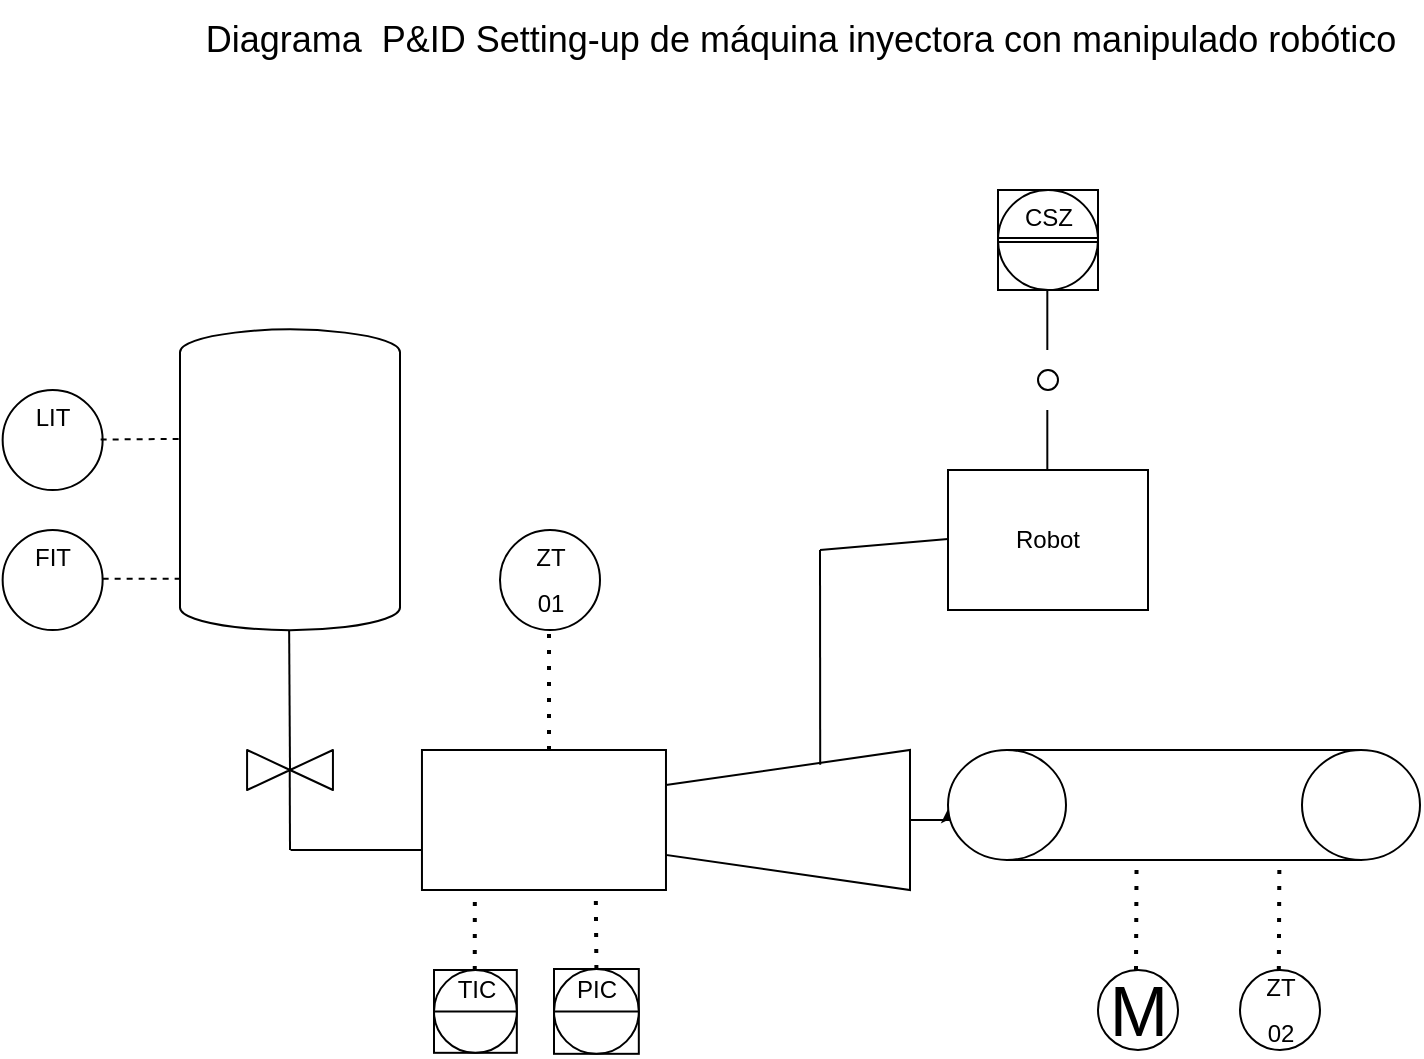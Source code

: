 <mxfile version="26.0.16">
  <diagram name="Página-1" id="q8SKzNPWV4bkfpQTNLu1">
    <mxGraphModel dx="1224" dy="535" grid="1" gridSize="10" guides="1" tooltips="1" connect="1" arrows="1" fold="1" page="1" pageScale="1" pageWidth="827" pageHeight="1169" math="0" shadow="0">
      <root>
        <mxCell id="0" />
        <mxCell id="1" parent="0" />
        <mxCell id="_8FohPMxgssoRO5vBX9Z-1" value="Robot" style="rounded=0;whiteSpace=wrap;html=1;" vertex="1" parent="1">
          <mxGeometry x="487" y="240" width="100" height="70" as="geometry" />
        </mxCell>
        <mxCell id="_8FohPMxgssoRO5vBX9Z-2" value="&lt;table cellpadding=&quot;4&quot; cellspacing=&quot;0&quot; border=&quot;0&quot; style=&quot;font-size:1em;width:100%;height:100%;&quot;&gt;&lt;tbody&gt;&lt;tr&gt;&lt;td&gt;CSZ&lt;/td&gt;&lt;/tr&gt;&lt;tr&gt;&lt;td&gt;&lt;br&gt;&lt;/td&gt;&lt;/tr&gt;&lt;/tbody&gt;&lt;/table&gt; " style="html=1;outlineConnect=0;align=center;dashed=0;aspect=fixed;shape=mxgraph.pid2inst.sharedCont;mounting=local" vertex="1" parent="1">
          <mxGeometry x="512" y="100" width="50" height="50" as="geometry" />
        </mxCell>
        <mxCell id="_8FohPMxgssoRO5vBX9Z-3" value="" style="endArrow=none;html=1;rounded=0;" edge="1" parent="1">
          <mxGeometry width="50" height="50" relative="1" as="geometry">
            <mxPoint x="536.66" y="180" as="sourcePoint" />
            <mxPoint x="536.66" y="150" as="targetPoint" />
          </mxGeometry>
        </mxCell>
        <mxCell id="_8FohPMxgssoRO5vBX9Z-4" value="" style="ellipse;whiteSpace=wrap;html=1;aspect=fixed;" vertex="1" parent="1">
          <mxGeometry x="532" y="190" width="10" height="10" as="geometry" />
        </mxCell>
        <mxCell id="_8FohPMxgssoRO5vBX9Z-7" value="" style="endArrow=none;html=1;rounded=0;" edge="1" parent="1">
          <mxGeometry width="50" height="50" relative="1" as="geometry">
            <mxPoint x="536.66" y="240" as="sourcePoint" />
            <mxPoint x="536.66" y="210" as="targetPoint" />
          </mxGeometry>
        </mxCell>
        <mxCell id="_8FohPMxgssoRO5vBX9Z-216" style="edgeStyle=orthogonalEdgeStyle;rounded=0;orthogonalLoop=1;jettySize=auto;html=1;exitX=1;exitY=0.5;exitDx=0;exitDy=0;exitPerimeter=0;" edge="1" parent="1" source="_8FohPMxgssoRO5vBX9Z-8" target="_8FohPMxgssoRO5vBX9Z-206">
          <mxGeometry relative="1" as="geometry" />
        </mxCell>
        <mxCell id="_8FohPMxgssoRO5vBX9Z-8" value="" style="verticalLabelPosition=bottom;align=center;dashed=0;html=1;verticalAlign=top;shape=mxgraph.pid.fittings.injector;" vertex="1" parent="1">
          <mxGeometry x="223.98" y="380" width="244.02" height="70" as="geometry" />
        </mxCell>
        <mxCell id="_8FohPMxgssoRO5vBX9Z-9" value="&lt;table cellpadding=&quot;4&quot; cellspacing=&quot;0&quot; border=&quot;0&quot; style=&quot;font-size:1em;width:100%;height:100%;&quot;&gt;&lt;tbody&gt;&lt;tr&gt;&lt;td&gt;ZT&lt;/td&gt;&lt;/tr&gt;&lt;tr&gt;&lt;td&gt;01&lt;/td&gt;&lt;/tr&gt;&lt;/tbody&gt;&lt;/table&gt; " style="html=1;outlineConnect=0;align=center;dashed=0;aspect=fixed;shape=mxgraph.pid2inst.discInst;mounting=field" vertex="1" parent="1">
          <mxGeometry x="263" y="270" width="50" height="50" as="geometry" />
        </mxCell>
        <mxCell id="_8FohPMxgssoRO5vBX9Z-10" value="" style="endArrow=none;dashed=1;html=1;dashPattern=1 3;strokeWidth=2;rounded=0;" edge="1" parent="1">
          <mxGeometry width="50" height="50" relative="1" as="geometry">
            <mxPoint x="287.5" y="380" as="sourcePoint" />
            <mxPoint x="287.5" y="320" as="targetPoint" />
          </mxGeometry>
        </mxCell>
        <mxCell id="_8FohPMxgssoRO5vBX9Z-206" value="" style="verticalLabelPosition=bottom;outlineConnect=0;align=center;dashed=0;html=1;verticalAlign=top;shape=mxgraph.pid.misc.conveyor_(belt);" vertex="1" parent="1">
          <mxGeometry x="487" y="380" width="236" height="55" as="geometry" />
        </mxCell>
        <mxCell id="_8FohPMxgssoRO5vBX9Z-207" value="" style="endArrow=none;html=1;rounded=0;" edge="1" parent="1">
          <mxGeometry width="50" height="50" relative="1" as="geometry">
            <mxPoint x="423" y="280" as="sourcePoint" />
            <mxPoint x="487" y="274.5" as="targetPoint" />
          </mxGeometry>
        </mxCell>
        <mxCell id="_8FohPMxgssoRO5vBX9Z-208" value="" style="endArrow=none;html=1;rounded=0;exitX=0.816;exitY=0.106;exitDx=0;exitDy=0;exitPerimeter=0;" edge="1" parent="1" source="_8FohPMxgssoRO5vBX9Z-8">
          <mxGeometry width="50" height="50" relative="1" as="geometry">
            <mxPoint x="423" y="360" as="sourcePoint" />
            <mxPoint x="423" y="280" as="targetPoint" />
          </mxGeometry>
        </mxCell>
        <mxCell id="_8FohPMxgssoRO5vBX9Z-210" value="M" style="verticalLabelPosition=middle;shadow=0;dashed=0;align=center;html=1;verticalAlign=middle;strokeWidth=1;shape=ellipse;aspect=fixed;fontSize=35;" vertex="1" parent="1">
          <mxGeometry x="562" y="490" width="40" height="40" as="geometry" />
        </mxCell>
        <mxCell id="_8FohPMxgssoRO5vBX9Z-211" value="" style="endArrow=none;dashed=1;html=1;dashPattern=1 3;strokeWidth=2;rounded=0;" edge="1" parent="1">
          <mxGeometry width="50" height="50" relative="1" as="geometry">
            <mxPoint x="581" y="490" as="sourcePoint" />
            <mxPoint x="581.29" y="435" as="targetPoint" />
          </mxGeometry>
        </mxCell>
        <mxCell id="_8FohPMxgssoRO5vBX9Z-212" value="&lt;table cellpadding=&quot;4&quot; cellspacing=&quot;0&quot; border=&quot;0&quot; style=&quot;font-size:1em;width:100%;height:100%;&quot;&gt;&lt;tbody&gt;&lt;tr&gt;&lt;td&gt;ZT&lt;/td&gt;&lt;/tr&gt;&lt;tr&gt;&lt;td&gt;02&lt;/td&gt;&lt;/tr&gt;&lt;/tbody&gt;&lt;/table&gt; " style="html=1;outlineConnect=0;align=center;dashed=0;aspect=fixed;shape=mxgraph.pid2inst.discInst;mounting=field" vertex="1" parent="1">
          <mxGeometry x="633" y="490" width="40" height="40" as="geometry" />
        </mxCell>
        <mxCell id="_8FohPMxgssoRO5vBX9Z-215" value="" style="endArrow=none;dashed=1;html=1;dashPattern=1 3;strokeWidth=2;rounded=0;" edge="1" parent="1">
          <mxGeometry width="50" height="50" relative="1" as="geometry">
            <mxPoint x="652.41" y="490" as="sourcePoint" />
            <mxPoint x="652.7" y="435" as="targetPoint" />
          </mxGeometry>
        </mxCell>
        <mxCell id="_8FohPMxgssoRO5vBX9Z-217" value="&lt;font style=&quot;font-size: 18px;&quot;&gt;Diagrama&amp;nbsp; P&amp;amp;ID&amp;nbsp;Setting-up de máquina inyectora con manipulado robótico&lt;/font&gt;" style="text;html=1;align=center;verticalAlign=middle;resizable=0;points=[];autosize=1;strokeColor=none;fillColor=none;" vertex="1" parent="1">
          <mxGeometry x="103" y="5" width="620" height="40" as="geometry" />
        </mxCell>
        <mxCell id="_8FohPMxgssoRO5vBX9Z-218" value="&lt;table cellpadding=&quot;4&quot; cellspacing=&quot;0&quot; border=&quot;0&quot; style=&quot;font-size:1em;width:100%;height:100%;&quot;&gt;&lt;tbody&gt;&lt;tr&gt;&lt;td&gt;TIC&lt;/td&gt;&lt;/tr&gt;&lt;tr&gt;&lt;td&gt;&lt;br&gt;&lt;/td&gt;&lt;/tr&gt;&lt;/tbody&gt;&lt;/table&gt; " style="html=1;outlineConnect=0;align=center;dashed=0;aspect=fixed;shape=mxgraph.pid2inst.sharedCont;mounting=room" vertex="1" parent="1">
          <mxGeometry x="230" y="490.0" width="41.41" height="41.41" as="geometry" />
        </mxCell>
        <mxCell id="_8FohPMxgssoRO5vBX9Z-219" value="&lt;table cellpadding=&quot;4&quot; cellspacing=&quot;0&quot; border=&quot;0&quot; style=&quot;font-size:1em;width:100%;height:100%;&quot;&gt;&lt;tbody&gt;&lt;tr&gt;&lt;td&gt;PIC&lt;/td&gt;&lt;/tr&gt;&lt;tr&gt;&lt;td&gt;&lt;br&gt;&lt;/td&gt;&lt;/tr&gt;&lt;/tbody&gt;&lt;/table&gt; " style="html=1;outlineConnect=0;align=center;dashed=0;aspect=fixed;shape=mxgraph.pid2inst.sharedCont;mounting=room" vertex="1" parent="1">
          <mxGeometry x="290" y="489.5" width="42.41" height="42.41" as="geometry" />
        </mxCell>
        <mxCell id="_8FohPMxgssoRO5vBX9Z-220" value="" style="shape=mxgraph.pid.vessels.pressurized_vessel;html=1;pointerEvents=1;align=center;verticalLabelPosition=bottom;verticalAlign=top;dashed=0;" vertex="1" parent="1">
          <mxGeometry x="103" y="169.8" width="110" height="150.2" as="geometry" />
        </mxCell>
        <mxCell id="_8FohPMxgssoRO5vBX9Z-221" value="" style="endArrow=none;dashed=1;html=1;dashPattern=1 3;strokeWidth=2;rounded=0;" edge="1" parent="1">
          <mxGeometry width="50" height="50" relative="1" as="geometry">
            <mxPoint x="250.38" y="490" as="sourcePoint" />
            <mxPoint x="250.42" y="450" as="targetPoint" />
          </mxGeometry>
        </mxCell>
        <mxCell id="_8FohPMxgssoRO5vBX9Z-222" value="" style="endArrow=none;dashed=1;html=1;dashPattern=1 3;strokeWidth=2;rounded=0;exitX=0.5;exitY=0;exitDx=0;exitDy=0;" edge="1" parent="1" source="_8FohPMxgssoRO5vBX9Z-219">
          <mxGeometry width="50" height="50" relative="1" as="geometry">
            <mxPoint x="310.88" y="510" as="sourcePoint" />
            <mxPoint x="310.88" y="450" as="targetPoint" />
          </mxGeometry>
        </mxCell>
        <mxCell id="_8FohPMxgssoRO5vBX9Z-223" value="" style="verticalLabelPosition=bottom;align=center;html=1;verticalAlign=top;pointerEvents=1;dashed=0;shape=mxgraph.pid2valves.valve;valveType=gate" vertex="1" parent="1">
          <mxGeometry x="136.54" y="380" width="42.93" height="20" as="geometry" />
        </mxCell>
        <mxCell id="_8FohPMxgssoRO5vBX9Z-224" value="&lt;table cellpadding=&quot;4&quot; cellspacing=&quot;0&quot; border=&quot;0&quot; style=&quot;font-size:1em;width:100%;height:100%;&quot;&gt;&lt;tbody&gt;&lt;tr&gt;&lt;td&gt;LIT&lt;/td&gt;&lt;/tr&gt;&lt;tr&gt;&lt;td&gt;&lt;br&gt;&lt;/td&gt;&lt;/tr&gt;&lt;/tbody&gt;&lt;/table&gt; " style="html=1;outlineConnect=0;align=center;dashed=0;aspect=fixed;shape=mxgraph.pid2inst.discInst;mounting=field" vertex="1" parent="1">
          <mxGeometry x="14.32" y="200" width="50" height="50" as="geometry" />
        </mxCell>
        <mxCell id="_8FohPMxgssoRO5vBX9Z-322" value="&lt;table cellpadding=&quot;4&quot; cellspacing=&quot;0&quot; border=&quot;0&quot; style=&quot;font-size:1em;width:100%;height:100%;&quot;&gt;&lt;tbody&gt;&lt;tr&gt;&lt;td&gt;FIT&lt;/td&gt;&lt;/tr&gt;&lt;tr&gt;&lt;td&gt;&lt;br&gt;&lt;/td&gt;&lt;/tr&gt;&lt;/tbody&gt;&lt;/table&gt; " style="html=1;outlineConnect=0;align=center;dashed=0;aspect=fixed;shape=mxgraph.pid2inst.discInst;mounting=field" vertex="1" parent="1">
          <mxGeometry x="14.32" y="270" width="50" height="50" as="geometry" />
        </mxCell>
        <mxCell id="_8FohPMxgssoRO5vBX9Z-326" value="" style="endArrow=none;dashed=1;html=1;rounded=0;entryX=0.008;entryY=0.829;entryDx=0;entryDy=0;entryPerimeter=0;" edge="1" parent="1" target="_8FohPMxgssoRO5vBX9Z-220">
          <mxGeometry width="50" height="50" relative="1" as="geometry">
            <mxPoint x="64.32" y="294.33" as="sourcePoint" />
            <mxPoint x="110" y="294.33" as="targetPoint" />
          </mxGeometry>
        </mxCell>
        <mxCell id="_8FohPMxgssoRO5vBX9Z-328" value="" style="endArrow=none;dashed=1;html=1;rounded=0;entryX=0.008;entryY=0.829;entryDx=0;entryDy=0;entryPerimeter=0;" edge="1" parent="1">
          <mxGeometry width="50" height="50" relative="1" as="geometry">
            <mxPoint x="63.32" y="224.77" as="sourcePoint" />
            <mxPoint x="103" y="224.44" as="targetPoint" />
          </mxGeometry>
        </mxCell>
        <mxCell id="_8FohPMxgssoRO5vBX9Z-330" value="" style="endArrow=none;html=1;rounded=0;" edge="1" parent="1">
          <mxGeometry width="50" height="50" relative="1" as="geometry">
            <mxPoint x="158" y="390" as="sourcePoint" />
            <mxPoint x="157.57" y="320" as="targetPoint" />
          </mxGeometry>
        </mxCell>
        <mxCell id="_8FohPMxgssoRO5vBX9Z-331" value="" style="endArrow=none;html=1;rounded=0;" edge="1" parent="1">
          <mxGeometry width="50" height="50" relative="1" as="geometry">
            <mxPoint x="158" y="430" as="sourcePoint" />
            <mxPoint x="157.86" y="390" as="targetPoint" />
          </mxGeometry>
        </mxCell>
        <mxCell id="_8FohPMxgssoRO5vBX9Z-332" value="" style="endArrow=none;html=1;rounded=0;entryX=0.007;entryY=0.715;entryDx=0;entryDy=0;entryPerimeter=0;" edge="1" parent="1">
          <mxGeometry width="50" height="50" relative="1" as="geometry">
            <mxPoint x="158.29" y="430" as="sourcePoint" />
            <mxPoint x="223.978" y="430.05" as="targetPoint" />
          </mxGeometry>
        </mxCell>
      </root>
    </mxGraphModel>
  </diagram>
</mxfile>
